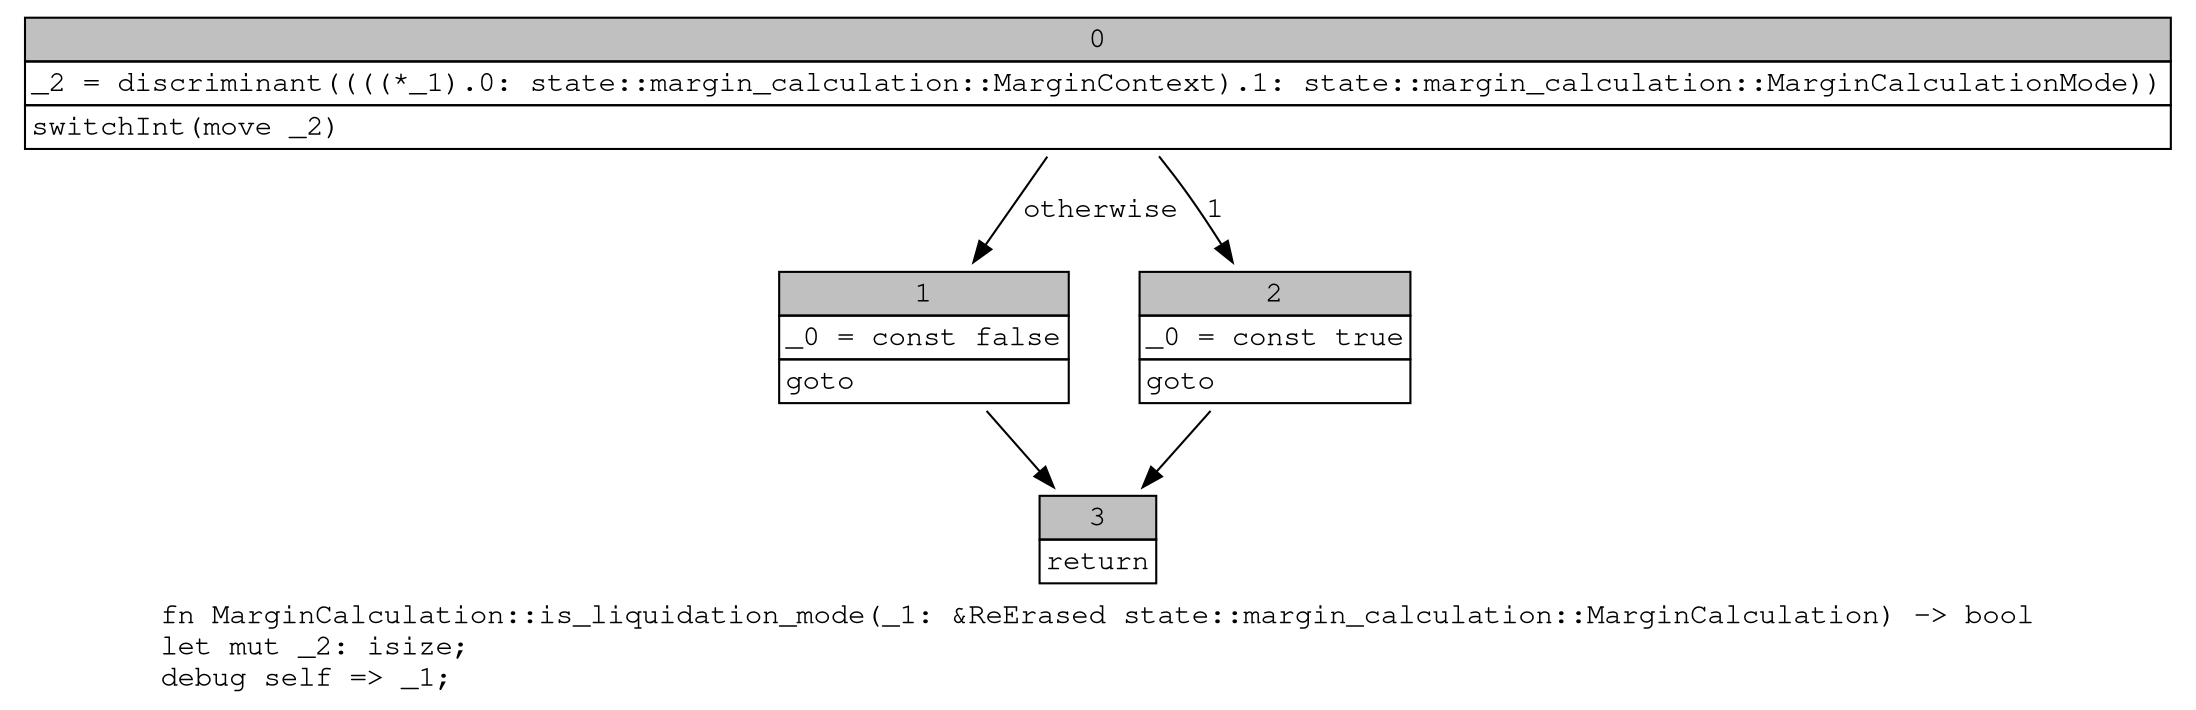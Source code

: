 digraph Mir_0_3460 {
    graph [fontname="Courier, monospace"];
    node [fontname="Courier, monospace"];
    edge [fontname="Courier, monospace"];
    label=<fn MarginCalculation::is_liquidation_mode(_1: &amp;ReErased state::margin_calculation::MarginCalculation) -&gt; bool<br align="left"/>let mut _2: isize;<br align="left"/>debug self =&gt; _1;<br align="left"/>>;
    bb0__0_3460 [shape="none", label=<<table border="0" cellborder="1" cellspacing="0"><tr><td bgcolor="gray" align="center" colspan="1">0</td></tr><tr><td align="left" balign="left">_2 = discriminant((((*_1).0: state::margin_calculation::MarginContext).1: state::margin_calculation::MarginCalculationMode))<br/></td></tr><tr><td align="left">switchInt(move _2)</td></tr></table>>];
    bb1__0_3460 [shape="none", label=<<table border="0" cellborder="1" cellspacing="0"><tr><td bgcolor="gray" align="center" colspan="1">1</td></tr><tr><td align="left" balign="left">_0 = const false<br/></td></tr><tr><td align="left">goto</td></tr></table>>];
    bb2__0_3460 [shape="none", label=<<table border="0" cellborder="1" cellspacing="0"><tr><td bgcolor="gray" align="center" colspan="1">2</td></tr><tr><td align="left" balign="left">_0 = const true<br/></td></tr><tr><td align="left">goto</td></tr></table>>];
    bb3__0_3460 [shape="none", label=<<table border="0" cellborder="1" cellspacing="0"><tr><td bgcolor="gray" align="center" colspan="1">3</td></tr><tr><td align="left">return</td></tr></table>>];
    bb0__0_3460 -> bb2__0_3460 [label="1"];
    bb0__0_3460 -> bb1__0_3460 [label="otherwise"];
    bb1__0_3460 -> bb3__0_3460 [label=""];
    bb2__0_3460 -> bb3__0_3460 [label=""];
}
